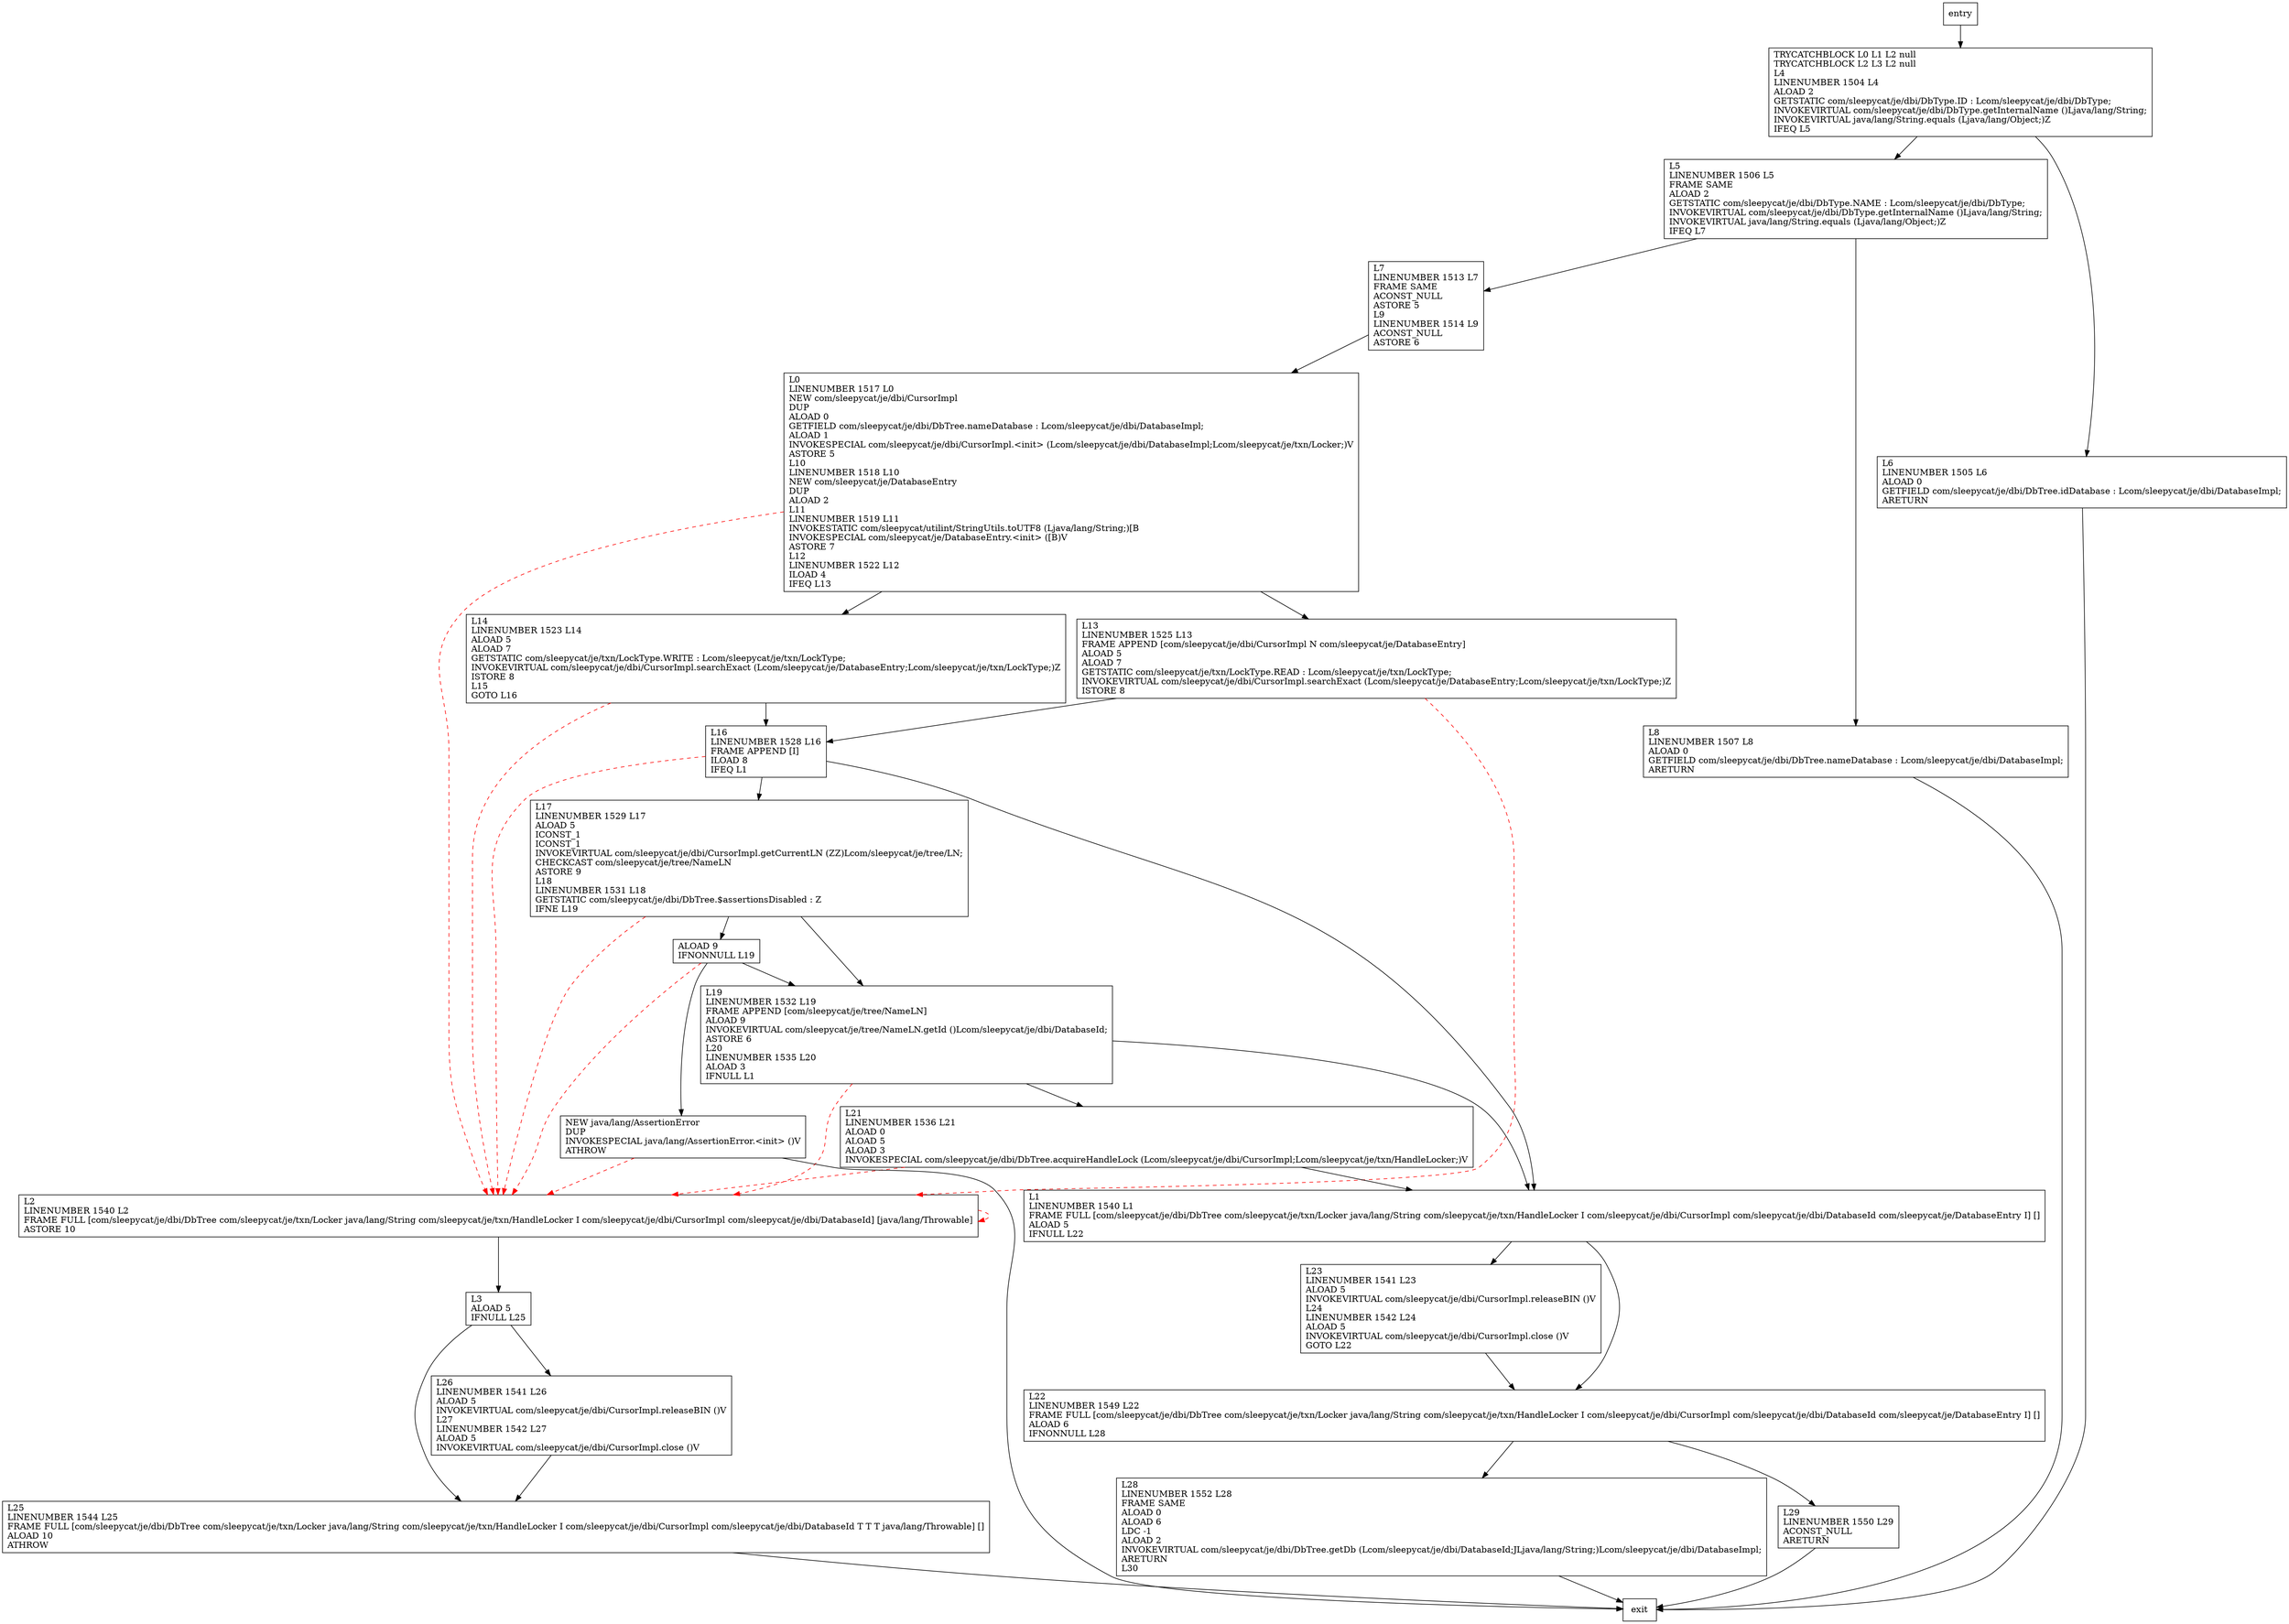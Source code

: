 digraph getDb {
node [shape=record];
1970413740 [label="L2\lLINENUMBER 1540 L2\lFRAME FULL [com/sleepycat/je/dbi/DbTree com/sleepycat/je/txn/Locker java/lang/String com/sleepycat/je/txn/HandleLocker I com/sleepycat/je/dbi/CursorImpl com/sleepycat/je/dbi/DatabaseId] [java/lang/Throwable]\lASTORE 10\l"];
457919289 [label="L19\lLINENUMBER 1532 L19\lFRAME APPEND [com/sleepycat/je/tree/NameLN]\lALOAD 9\lINVOKEVIRTUAL com/sleepycat/je/tree/NameLN.getId ()Lcom/sleepycat/je/dbi/DatabaseId;\lASTORE 6\lL20\lLINENUMBER 1535 L20\lALOAD 3\lIFNULL L1\l"];
146791737 [label="L0\lLINENUMBER 1517 L0\lNEW com/sleepycat/je/dbi/CursorImpl\lDUP\lALOAD 0\lGETFIELD com/sleepycat/je/dbi/DbTree.nameDatabase : Lcom/sleepycat/je/dbi/DatabaseImpl;\lALOAD 1\lINVOKESPECIAL com/sleepycat/je/dbi/CursorImpl.\<init\> (Lcom/sleepycat/je/dbi/DatabaseImpl;Lcom/sleepycat/je/txn/Locker;)V\lASTORE 5\lL10\lLINENUMBER 1518 L10\lNEW com/sleepycat/je/DatabaseEntry\lDUP\lALOAD 2\lL11\lLINENUMBER 1519 L11\lINVOKESTATIC com/sleepycat/utilint/StringUtils.toUTF8 (Ljava/lang/String;)[B\lINVOKESPECIAL com/sleepycat/je/DatabaseEntry.\<init\> ([B)V\lASTORE 7\lL12\lLINENUMBER 1522 L12\lILOAD 4\lIFEQ L13\l"];
425007884 [label="L7\lLINENUMBER 1513 L7\lFRAME SAME\lACONST_NULL\lASTORE 5\lL9\lLINENUMBER 1514 L9\lACONST_NULL\lASTORE 6\l"];
2065273672 [label="L25\lLINENUMBER 1544 L25\lFRAME FULL [com/sleepycat/je/dbi/DbTree com/sleepycat/je/txn/Locker java/lang/String com/sleepycat/je/txn/HandleLocker I com/sleepycat/je/dbi/CursorImpl com/sleepycat/je/dbi/DatabaseId T T T java/lang/Throwable] []\lALOAD 10\lATHROW\l"];
1189601816 [label="ALOAD 9\lIFNONNULL L19\l"];
638221342 [label="L28\lLINENUMBER 1552 L28\lFRAME SAME\lALOAD 0\lALOAD 6\lLDC -1\lALOAD 2\lINVOKEVIRTUAL com/sleepycat/je/dbi/DbTree.getDb (Lcom/sleepycat/je/dbi/DatabaseId;JLjava/lang/String;)Lcom/sleepycat/je/dbi/DatabaseImpl;\lARETURN\lL30\l"];
674042159 [label="L23\lLINENUMBER 1541 L23\lALOAD 5\lINVOKEVIRTUAL com/sleepycat/je/dbi/CursorImpl.releaseBIN ()V\lL24\lLINENUMBER 1542 L24\lALOAD 5\lINVOKEVIRTUAL com/sleepycat/je/dbi/CursorImpl.close ()V\lGOTO L22\l"];
1726920089 [label="L29\lLINENUMBER 1550 L29\lACONST_NULL\lARETURN\l"];
2140437360 [label="L17\lLINENUMBER 1529 L17\lALOAD 5\lICONST_1\lICONST_1\lINVOKEVIRTUAL com/sleepycat/je/dbi/CursorImpl.getCurrentLN (ZZ)Lcom/sleepycat/je/tree/LN;\lCHECKCAST com/sleepycat/je/tree/NameLN\lASTORE 9\lL18\lLINENUMBER 1531 L18\lGETSTATIC com/sleepycat/je/dbi/DbTree.$assertionsDisabled : Z\lIFNE L19\l"];
869985327 [label="L13\lLINENUMBER 1525 L13\lFRAME APPEND [com/sleepycat/je/dbi/CursorImpl N com/sleepycat/je/DatabaseEntry]\lALOAD 5\lALOAD 7\lGETSTATIC com/sleepycat/je/txn/LockType.READ : Lcom/sleepycat/je/txn/LockType;\lINVOKEVIRTUAL com/sleepycat/je/dbi/CursorImpl.searchExact (Lcom/sleepycat/je/DatabaseEntry;Lcom/sleepycat/je/txn/LockType;)Z\lISTORE 8\l"];
392778499 [label="L14\lLINENUMBER 1523 L14\lALOAD 5\lALOAD 7\lGETSTATIC com/sleepycat/je/txn/LockType.WRITE : Lcom/sleepycat/je/txn/LockType;\lINVOKEVIRTUAL com/sleepycat/je/dbi/CursorImpl.searchExact (Lcom/sleepycat/je/DatabaseEntry;Lcom/sleepycat/je/txn/LockType;)Z\lISTORE 8\lL15\lGOTO L16\l"];
604985061 [label="L3\lALOAD 5\lIFNULL L25\l"];
1763173723 [label="L26\lLINENUMBER 1541 L26\lALOAD 5\lINVOKEVIRTUAL com/sleepycat/je/dbi/CursorImpl.releaseBIN ()V\lL27\lLINENUMBER 1542 L27\lALOAD 5\lINVOKEVIRTUAL com/sleepycat/je/dbi/CursorImpl.close ()V\l"];
284183957 [label="L21\lLINENUMBER 1536 L21\lALOAD 0\lALOAD 5\lALOAD 3\lINVOKESPECIAL com/sleepycat/je/dbi/DbTree.acquireHandleLock (Lcom/sleepycat/je/dbi/CursorImpl;Lcom/sleepycat/je/txn/HandleLocker;)V\l"];
1387200840 [label="L6\lLINENUMBER 1505 L6\lALOAD 0\lGETFIELD com/sleepycat/je/dbi/DbTree.idDatabase : Lcom/sleepycat/je/dbi/DatabaseImpl;\lARETURN\l"];
1003310131 [label="TRYCATCHBLOCK L0 L1 L2 null\lTRYCATCHBLOCK L2 L3 L2 null\lL4\lLINENUMBER 1504 L4\lALOAD 2\lGETSTATIC com/sleepycat/je/dbi/DbType.ID : Lcom/sleepycat/je/dbi/DbType;\lINVOKEVIRTUAL com/sleepycat/je/dbi/DbType.getInternalName ()Ljava/lang/String;\lINVOKEVIRTUAL java/lang/String.equals (Ljava/lang/Object;)Z\lIFEQ L5\l"];
2082585591 [label="L1\lLINENUMBER 1540 L1\lFRAME FULL [com/sleepycat/je/dbi/DbTree com/sleepycat/je/txn/Locker java/lang/String com/sleepycat/je/txn/HandleLocker I com/sleepycat/je/dbi/CursorImpl com/sleepycat/je/dbi/DatabaseId com/sleepycat/je/DatabaseEntry I] []\lALOAD 5\lIFNULL L22\l"];
1194579313 [label="L8\lLINENUMBER 1507 L8\lALOAD 0\lGETFIELD com/sleepycat/je/dbi/DbTree.nameDatabase : Lcom/sleepycat/je/dbi/DatabaseImpl;\lARETURN\l"];
1311282370 [label="L16\lLINENUMBER 1528 L16\lFRAME APPEND [I]\lILOAD 8\lIFEQ L1\l"];
1290006658 [label="NEW java/lang/AssertionError\lDUP\lINVOKESPECIAL java/lang/AssertionError.\<init\> ()V\lATHROW\l"];
597751529 [label="L5\lLINENUMBER 1506 L5\lFRAME SAME\lALOAD 2\lGETSTATIC com/sleepycat/je/dbi/DbType.NAME : Lcom/sleepycat/je/dbi/DbType;\lINVOKEVIRTUAL com/sleepycat/je/dbi/DbType.getInternalName ()Ljava/lang/String;\lINVOKEVIRTUAL java/lang/String.equals (Ljava/lang/Object;)Z\lIFEQ L7\l"];
1361305137 [label="L22\lLINENUMBER 1549 L22\lFRAME FULL [com/sleepycat/je/dbi/DbTree com/sleepycat/je/txn/Locker java/lang/String com/sleepycat/je/txn/HandleLocker I com/sleepycat/je/dbi/CursorImpl com/sleepycat/je/dbi/DatabaseId com/sleepycat/je/DatabaseEntry I] []\lALOAD 6\lIFNONNULL L28\l"];
entry;
exit;
1970413740 -> 604985061
1970413740 -> 1970413740 [style=dashed, color=red]
457919289 -> 284183957
457919289 -> 1970413740 [style=dashed, color=red]
457919289 -> 2082585591
2065273672 -> exit
674042159 -> 1361305137
869985327 -> 1970413740 [style=dashed, color=red]
869985327 -> 1311282370
1387200840 -> exit
1003310131 -> 1387200840
1003310131 -> 597751529
2082585591 -> 674042159
2082585591 -> 1361305137
146791737 -> 869985327
146791737 -> 392778499
146791737 -> 1970413740 [style=dashed, color=red]
425007884 -> 146791737
1189601816 -> 1970413740 [style=dashed, color=red]
1189601816 -> 457919289
1189601816 -> 1290006658
638221342 -> exit
1726920089 -> exit
2140437360 -> 1970413740 [style=dashed, color=red]
2140437360 -> 457919289
2140437360 -> 1189601816
392778499 -> 1970413740 [style=dashed, color=red]
392778499 -> 1311282370
entry -> 1003310131
604985061 -> 1763173723
604985061 -> 2065273672
1763173723 -> 2065273672
284183957 -> 1970413740 [style=dashed, color=red]
284183957 -> 2082585591
1194579313 -> exit
1311282370 -> 1970413740 [style=dashed, color=red]
1311282370 -> 2082585591
1311282370 -> 2140437360
1290006658 -> exit
1290006658 -> 1970413740 [style=dashed, color=red]
597751529 -> 425007884
597751529 -> 1194579313
1361305137 -> 638221342
1361305137 -> 1726920089
}
